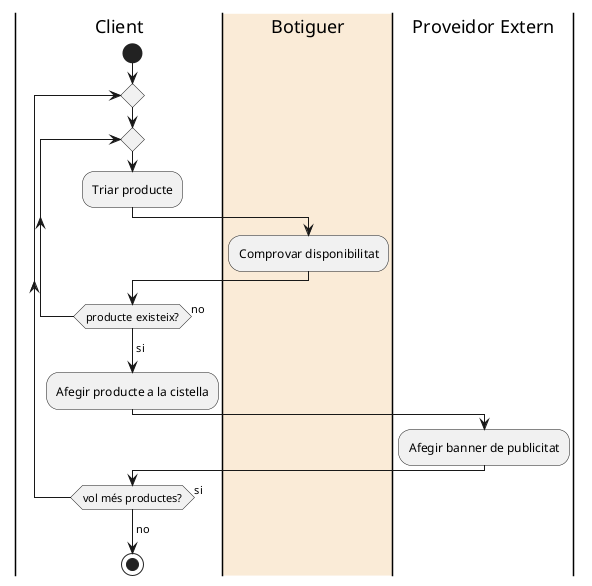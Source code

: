 @startuml

|Client|
start
repeat

  repeat
    :Triar producte;
    |#AntiqueWhite|Botiguer|
    :Comprovar disponibilitat;
    |Client|
  repeat while (producte existeix?) is (no)
  ->si;
  
  :Afegir producte a la cistella;
  
  |Proveidor Extern|
  :Afegir banner de publicitat;
  
  |Client|
repeat while (vol més productes?) is (si)
->no;

stop

@enduml